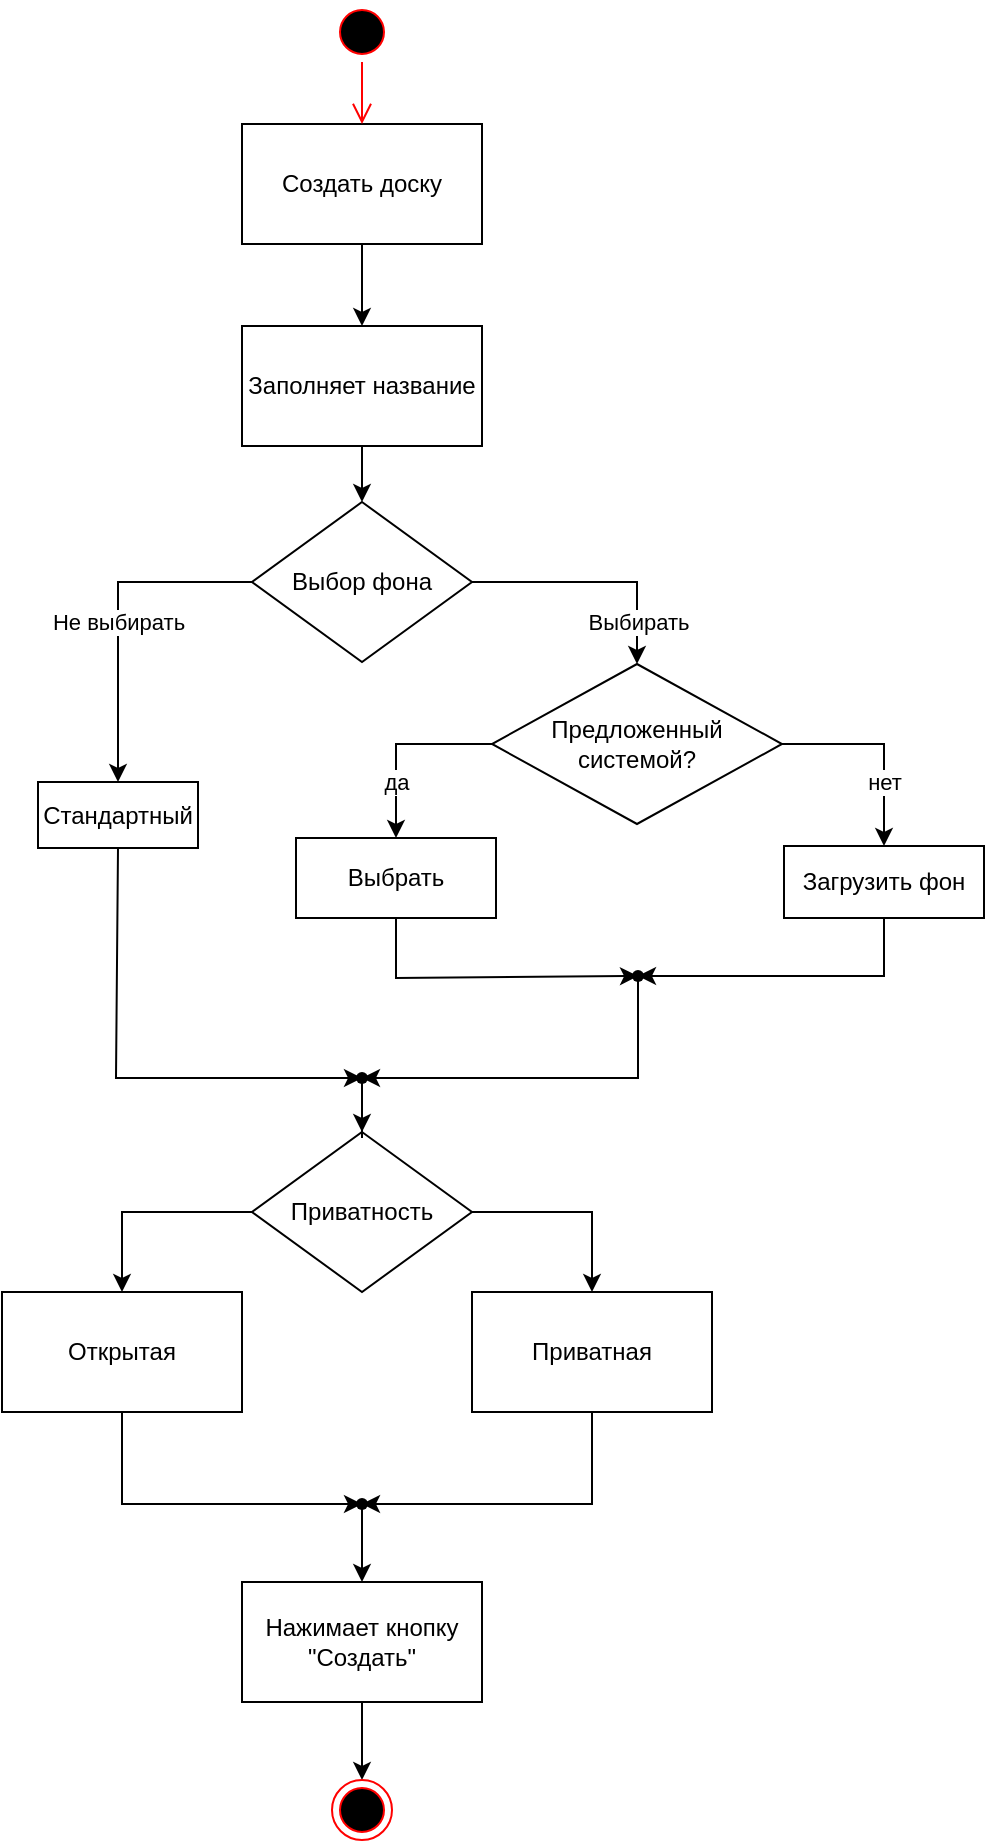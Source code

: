 <mxfile version="21.1.2" type="github">
  <diagram name="Страница 1" id="2Y5gwTfUt295sFmiLygX">
    <mxGraphModel dx="1793" dy="958" grid="1" gridSize="10" guides="1" tooltips="1" connect="1" arrows="1" fold="1" page="1" pageScale="1" pageWidth="827" pageHeight="1169" math="0" shadow="0">
      <root>
        <mxCell id="0" />
        <mxCell id="1" parent="0" />
        <mxCell id="iLAZZ_uKkT6nhES5Zt_9-9" value="" style="edgeStyle=orthogonalEdgeStyle;rounded=0;orthogonalLoop=1;jettySize=auto;html=1;" parent="1" source="iLAZZ_uKkT6nhES5Zt_9-6" target="iLAZZ_uKkT6nhES5Zt_9-8" edge="1">
          <mxGeometry relative="1" as="geometry" />
        </mxCell>
        <mxCell id="iLAZZ_uKkT6nhES5Zt_9-6" value="Создать доску" style="whiteSpace=wrap;html=1;fillColor=none;sketch=0;fillStyle=solid;" parent="1" vertex="1">
          <mxGeometry x="172" y="91" width="120" height="60" as="geometry" />
        </mxCell>
        <mxCell id="iLAZZ_uKkT6nhES5Zt_9-11" value="" style="edgeStyle=orthogonalEdgeStyle;rounded=0;orthogonalLoop=1;jettySize=auto;html=1;" parent="1" source="iLAZZ_uKkT6nhES5Zt_9-8" target="iLAZZ_uKkT6nhES5Zt_9-10" edge="1">
          <mxGeometry relative="1" as="geometry" />
        </mxCell>
        <mxCell id="iLAZZ_uKkT6nhES5Zt_9-8" value="Заполняет название" style="whiteSpace=wrap;html=1;fillColor=none;sketch=0;fillStyle=solid;" parent="1" vertex="1">
          <mxGeometry x="172" y="192" width="120" height="60" as="geometry" />
        </mxCell>
        <mxCell id="iLAZZ_uKkT6nhES5Zt_9-13" value="Не выбирать" style="edgeStyle=orthogonalEdgeStyle;rounded=0;orthogonalLoop=1;jettySize=auto;html=1;" parent="1" source="iLAZZ_uKkT6nhES5Zt_9-10" target="iLAZZ_uKkT6nhES5Zt_9-12" edge="1">
          <mxGeometry x="0.042" relative="1" as="geometry">
            <mxPoint as="offset" />
          </mxGeometry>
        </mxCell>
        <mxCell id="iLAZZ_uKkT6nhES5Zt_9-18" value="Выбирать" style="edgeStyle=orthogonalEdgeStyle;rounded=0;orthogonalLoop=1;jettySize=auto;html=1;" parent="1" source="iLAZZ_uKkT6nhES5Zt_9-10" target="iLAZZ_uKkT6nhES5Zt_9-17" edge="1">
          <mxGeometry x="0.66" relative="1" as="geometry">
            <mxPoint as="offset" />
          </mxGeometry>
        </mxCell>
        <mxCell id="iLAZZ_uKkT6nhES5Zt_9-10" value="Выбор фона" style="rhombus;whiteSpace=wrap;html=1;fillColor=none;sketch=0;fillStyle=solid;" parent="1" vertex="1">
          <mxGeometry x="177" y="280" width="110" height="80" as="geometry" />
        </mxCell>
        <mxCell id="iLAZZ_uKkT6nhES5Zt_9-12" value="Стандартный" style="whiteSpace=wrap;html=1;fillColor=none;sketch=0;fillStyle=solid;" parent="1" vertex="1">
          <mxGeometry x="70" y="420" width="80" height="33" as="geometry" />
        </mxCell>
        <mxCell id="iLAZZ_uKkT6nhES5Zt_9-22" value="нет" style="edgeStyle=orthogonalEdgeStyle;rounded=0;orthogonalLoop=1;jettySize=auto;html=1;" parent="1" source="iLAZZ_uKkT6nhES5Zt_9-17" target="iLAZZ_uKkT6nhES5Zt_9-21" edge="1">
          <mxGeometry x="0.372" relative="1" as="geometry">
            <mxPoint as="offset" />
          </mxGeometry>
        </mxCell>
        <mxCell id="iLAZZ_uKkT6nhES5Zt_9-36" value="да" style="edgeStyle=orthogonalEdgeStyle;rounded=0;orthogonalLoop=1;jettySize=auto;html=1;" parent="1" source="iLAZZ_uKkT6nhES5Zt_9-17" target="iLAZZ_uKkT6nhES5Zt_9-35" edge="1">
          <mxGeometry x="0.41" relative="1" as="geometry">
            <Array as="points">
              <mxPoint x="249" y="401" />
            </Array>
            <mxPoint as="offset" />
          </mxGeometry>
        </mxCell>
        <mxCell id="iLAZZ_uKkT6nhES5Zt_9-17" value="Предложенный системой?" style="rhombus;whiteSpace=wrap;html=1;fillColor=none;sketch=0;fillStyle=solid;" parent="1" vertex="1">
          <mxGeometry x="297" y="361" width="145" height="80" as="geometry" />
        </mxCell>
        <mxCell id="iLAZZ_uKkT6nhES5Zt_9-21" value="Загрузить фон" style="whiteSpace=wrap;html=1;fillColor=none;sketch=0;fillStyle=solid;" parent="1" vertex="1">
          <mxGeometry x="443" y="452" width="100" height="36" as="geometry" />
        </mxCell>
        <mxCell id="iLAZZ_uKkT6nhES5Zt_9-46" value="" style="edgeStyle=orthogonalEdgeStyle;rounded=0;orthogonalLoop=1;jettySize=auto;html=1;entryX=0.5;entryY=0;entryDx=0;entryDy=0;" parent="1" source="iLAZZ_uKkT6nhES5Zt_9-23" target="iLAZZ_uKkT6nhES5Zt_9-45" edge="1">
          <mxGeometry relative="1" as="geometry" />
        </mxCell>
        <mxCell id="iLAZZ_uKkT6nhES5Zt_9-49" value="" style="edgeStyle=orthogonalEdgeStyle;rounded=0;orthogonalLoop=1;jettySize=auto;html=1;exitX=1;exitY=0.5;exitDx=0;exitDy=0;" parent="1" source="iLAZZ_uKkT6nhES5Zt_9-23" target="iLAZZ_uKkT6nhES5Zt_9-48" edge="1">
          <mxGeometry relative="1" as="geometry" />
        </mxCell>
        <mxCell id="iLAZZ_uKkT6nhES5Zt_9-23" value="Приватность" style="rhombus;whiteSpace=wrap;html=1;fillColor=none;sketch=0;fillStyle=solid;" parent="1" vertex="1">
          <mxGeometry x="177" y="595" width="110" height="80" as="geometry" />
        </mxCell>
        <mxCell id="iLAZZ_uKkT6nhES5Zt_9-35" value="Выбрать" style="whiteSpace=wrap;html=1;fillColor=none;sketch=0;fillStyle=solid;" parent="1" vertex="1">
          <mxGeometry x="199" y="448" width="100" height="40" as="geometry" />
        </mxCell>
        <mxCell id="iLAZZ_uKkT6nhES5Zt_9-37" value="" style="shape=waypoint;sketch=0;fillStyle=solid;size=6;pointerEvents=1;points=[];fillColor=none;resizable=0;rotatable=0;perimeter=centerPerimeter;snapToPoint=1;" parent="1" vertex="1">
          <mxGeometry x="360" y="507" width="20" height="20" as="geometry" />
        </mxCell>
        <mxCell id="iLAZZ_uKkT6nhES5Zt_9-39" value="" style="endArrow=classic;html=1;rounded=0;exitX=0.5;exitY=1;exitDx=0;exitDy=0;entryX=0.293;entryY=0.617;entryDx=0;entryDy=0;entryPerimeter=0;" parent="1" source="iLAZZ_uKkT6nhES5Zt_9-35" target="iLAZZ_uKkT6nhES5Zt_9-37" edge="1">
          <mxGeometry width="50" height="50" relative="1" as="geometry">
            <mxPoint x="289" y="558" as="sourcePoint" />
            <mxPoint x="339" y="508" as="targetPoint" />
            <Array as="points">
              <mxPoint x="249" y="518" />
            </Array>
          </mxGeometry>
        </mxCell>
        <mxCell id="iLAZZ_uKkT6nhES5Zt_9-40" value="" style="endArrow=classic;html=1;rounded=0;exitX=0.5;exitY=1;exitDx=0;exitDy=0;entryX=0.638;entryY=0.583;entryDx=0;entryDy=0;entryPerimeter=0;" parent="1" source="iLAZZ_uKkT6nhES5Zt_9-21" target="iLAZZ_uKkT6nhES5Zt_9-37" edge="1">
          <mxGeometry width="50" height="50" relative="1" as="geometry">
            <mxPoint x="439" y="598" as="sourcePoint" />
            <mxPoint x="489" y="548" as="targetPoint" />
            <Array as="points">
              <mxPoint x="493" y="517" />
            </Array>
          </mxGeometry>
        </mxCell>
        <mxCell id="iLAZZ_uKkT6nhES5Zt_9-41" value="" style="endArrow=classic;html=1;rounded=0;exitX=0.5;exitY=1;exitDx=0;exitDy=0;" parent="1" source="iLAZZ_uKkT6nhES5Zt_9-12" target="iLAZZ_uKkT6nhES5Zt_9-43" edge="1">
          <mxGeometry width="50" height="50" relative="1" as="geometry">
            <mxPoint x="289" y="558" as="sourcePoint" />
            <mxPoint x="229" y="568" as="targetPoint" />
            <Array as="points">
              <mxPoint x="109" y="568" />
            </Array>
          </mxGeometry>
        </mxCell>
        <mxCell id="iLAZZ_uKkT6nhES5Zt_9-42" value="" style="endArrow=classic;html=1;rounded=0;" parent="1" source="iLAZZ_uKkT6nhES5Zt_9-37" target="iLAZZ_uKkT6nhES5Zt_9-43" edge="1">
          <mxGeometry width="50" height="50" relative="1" as="geometry">
            <mxPoint x="359" y="628" as="sourcePoint" />
            <mxPoint x="229" y="568" as="targetPoint" />
            <Array as="points">
              <mxPoint x="370" y="568" />
            </Array>
          </mxGeometry>
        </mxCell>
        <mxCell id="iLAZZ_uKkT6nhES5Zt_9-44" value="" style="edgeStyle=orthogonalEdgeStyle;rounded=0;orthogonalLoop=1;jettySize=auto;html=1;" parent="1" source="iLAZZ_uKkT6nhES5Zt_9-43" target="iLAZZ_uKkT6nhES5Zt_9-23" edge="1">
          <mxGeometry relative="1" as="geometry" />
        </mxCell>
        <mxCell id="iLAZZ_uKkT6nhES5Zt_9-43" value="" style="shape=waypoint;sketch=0;fillStyle=solid;size=6;pointerEvents=1;points=[];fillColor=none;resizable=0;rotatable=0;perimeter=centerPerimeter;snapToPoint=1;" parent="1" vertex="1">
          <mxGeometry x="222" y="558" width="20" height="20" as="geometry" />
        </mxCell>
        <mxCell id="iLAZZ_uKkT6nhES5Zt_9-52" style="edgeStyle=orthogonalEdgeStyle;rounded=0;orthogonalLoop=1;jettySize=auto;html=1;exitX=0.5;exitY=1;exitDx=0;exitDy=0;" parent="1" source="iLAZZ_uKkT6nhES5Zt_9-45" target="iLAZZ_uKkT6nhES5Zt_9-50" edge="1">
          <mxGeometry relative="1" as="geometry">
            <Array as="points">
              <mxPoint x="112" y="781" />
            </Array>
          </mxGeometry>
        </mxCell>
        <mxCell id="iLAZZ_uKkT6nhES5Zt_9-45" value="Открытая" style="whiteSpace=wrap;html=1;fillColor=none;sketch=0;fillStyle=solid;" parent="1" vertex="1">
          <mxGeometry x="52" y="675" width="120" height="60" as="geometry" />
        </mxCell>
        <mxCell id="iLAZZ_uKkT6nhES5Zt_9-51" style="edgeStyle=orthogonalEdgeStyle;rounded=0;orthogonalLoop=1;jettySize=auto;html=1;exitX=0.5;exitY=1;exitDx=0;exitDy=0;" parent="1" source="iLAZZ_uKkT6nhES5Zt_9-48" target="iLAZZ_uKkT6nhES5Zt_9-50" edge="1">
          <mxGeometry relative="1" as="geometry">
            <Array as="points">
              <mxPoint x="347" y="781" />
            </Array>
          </mxGeometry>
        </mxCell>
        <mxCell id="iLAZZ_uKkT6nhES5Zt_9-48" value="Приватная" style="whiteSpace=wrap;html=1;fillColor=none;sketch=0;fillStyle=solid;" parent="1" vertex="1">
          <mxGeometry x="287" y="675" width="120" height="60" as="geometry" />
        </mxCell>
        <mxCell id="iLAZZ_uKkT6nhES5Zt_9-54" value="" style="edgeStyle=orthogonalEdgeStyle;rounded=0;orthogonalLoop=1;jettySize=auto;html=1;" parent="1" source="iLAZZ_uKkT6nhES5Zt_9-50" target="iLAZZ_uKkT6nhES5Zt_9-53" edge="1">
          <mxGeometry relative="1" as="geometry" />
        </mxCell>
        <mxCell id="iLAZZ_uKkT6nhES5Zt_9-50" value="" style="shape=waypoint;sketch=0;fillStyle=solid;size=6;pointerEvents=1;points=[];fillColor=none;resizable=0;rotatable=0;perimeter=centerPerimeter;snapToPoint=1;" parent="1" vertex="1">
          <mxGeometry x="222" y="771" width="20" height="20" as="geometry" />
        </mxCell>
        <mxCell id="iLAZZ_uKkT6nhES5Zt_9-56" value="" style="edgeStyle=orthogonalEdgeStyle;rounded=0;orthogonalLoop=1;jettySize=auto;html=1;" parent="1" source="iLAZZ_uKkT6nhES5Zt_9-53" target="FPigpQap_eV6fR8Uuw7j-6" edge="1">
          <mxGeometry relative="1" as="geometry">
            <mxPoint x="232" y="925" as="targetPoint" />
          </mxGeometry>
        </mxCell>
        <mxCell id="iLAZZ_uKkT6nhES5Zt_9-53" value="Нажимает кнопку &quot;Создать&quot;" style="whiteSpace=wrap;html=1;fillColor=none;sketch=0;fillStyle=solid;" parent="1" vertex="1">
          <mxGeometry x="172" y="820" width="120" height="60" as="geometry" />
        </mxCell>
        <mxCell id="FPigpQap_eV6fR8Uuw7j-2" value="" style="ellipse;html=1;shape=startState;fillColor=#000000;strokeColor=#ff0000;" vertex="1" parent="1">
          <mxGeometry x="217" y="30" width="30" height="30" as="geometry" />
        </mxCell>
        <mxCell id="FPigpQap_eV6fR8Uuw7j-3" value="" style="edgeStyle=orthogonalEdgeStyle;html=1;verticalAlign=bottom;endArrow=open;endSize=8;strokeColor=#ff0000;rounded=0;" edge="1" source="FPigpQap_eV6fR8Uuw7j-2" parent="1" target="iLAZZ_uKkT6nhES5Zt_9-6">
          <mxGeometry relative="1" as="geometry">
            <mxPoint x="232" y="120" as="targetPoint" />
          </mxGeometry>
        </mxCell>
        <mxCell id="FPigpQap_eV6fR8Uuw7j-6" value="" style="ellipse;html=1;shape=endState;fillColor=#000000;strokeColor=#ff0000;" vertex="1" parent="1">
          <mxGeometry x="217" y="919" width="30" height="30" as="geometry" />
        </mxCell>
      </root>
    </mxGraphModel>
  </diagram>
</mxfile>
